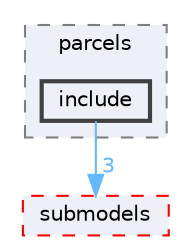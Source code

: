digraph "src/lagrangian/turbulence/parcels/include"
{
 // LATEX_PDF_SIZE
  bgcolor="transparent";
  edge [fontname=Helvetica,fontsize=10,labelfontname=Helvetica,labelfontsize=10];
  node [fontname=Helvetica,fontsize=10,shape=box,height=0.2,width=0.4];
  compound=true
  subgraph clusterdir_f4470e492b052055a8f68ab9bbd08f78 {
    graph [ bgcolor="#edf0f7", pencolor="grey50", label="parcels", fontname=Helvetica,fontsize=10 style="filled,dashed", URL="dir_f4470e492b052055a8f68ab9bbd08f78.html",tooltip=""]
  dir_4c86786517f583c36f967b917cdc384c [label="include", fillcolor="#edf0f7", color="grey25", style="filled,bold", URL="dir_4c86786517f583c36f967b917cdc384c.html",tooltip=""];
  }
  dir_8d2e9f3975cd341fe442d8051fa80149 [label="submodels", fillcolor="#edf0f7", color="red", style="filled,dashed", URL="dir_8d2e9f3975cd341fe442d8051fa80149.html",tooltip=""];
  dir_4c86786517f583c36f967b917cdc384c->dir_8d2e9f3975cd341fe442d8051fa80149 [headlabel="3", labeldistance=1.5 headhref="dir_001803_003803.html" href="dir_001803_003803.html" color="steelblue1" fontcolor="steelblue1"];
}
